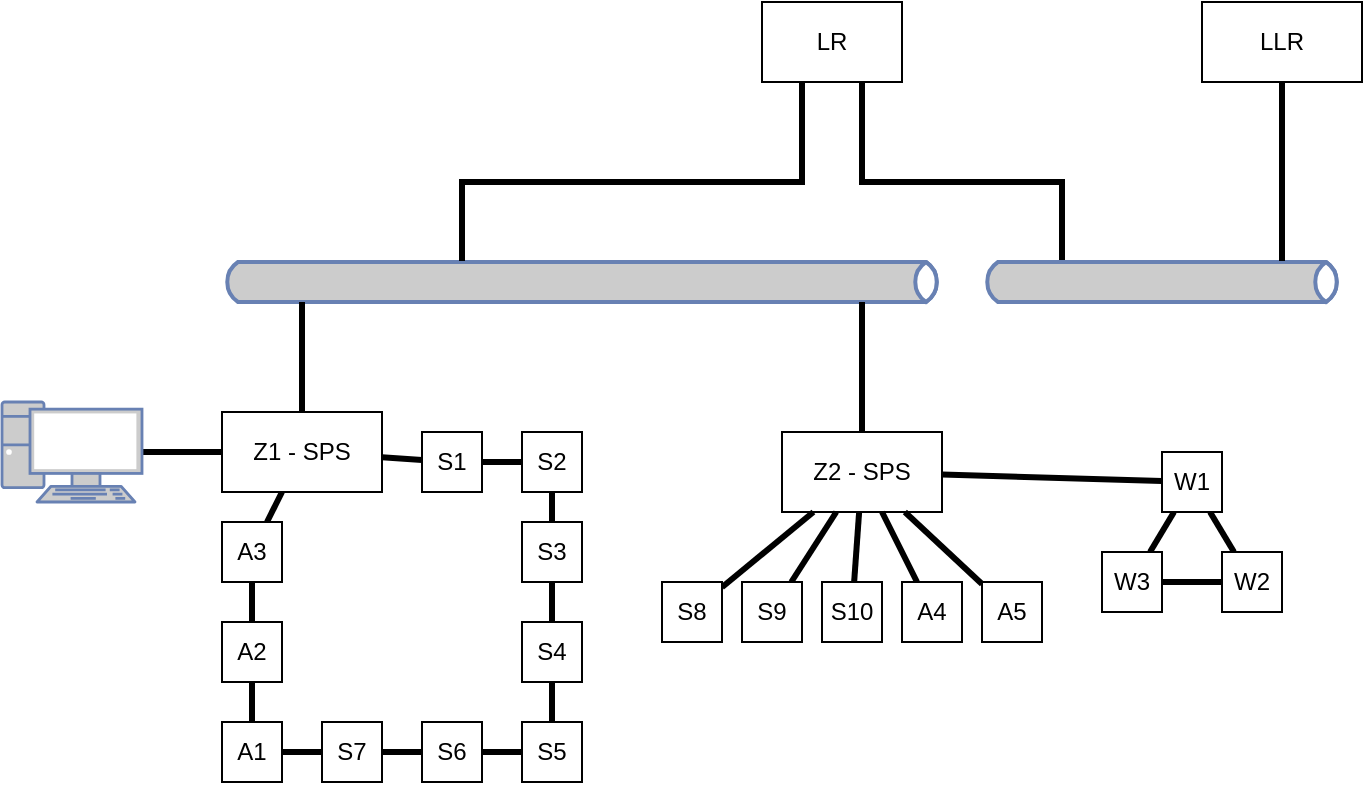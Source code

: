 <mxfile version="16.2.4" type="github">
  <diagram name="Page-1" id="bfe91b75-5d2c-26a0-9c1d-138518896778">
    <mxGraphModel dx="1138" dy="602" grid="1" gridSize="10" guides="1" tooltips="1" connect="1" arrows="1" fold="1" page="1" pageScale="1" pageWidth="1100" pageHeight="850" background="none" math="0" shadow="0">
      <root>
        <mxCell id="0" />
        <mxCell id="1" parent="0" />
        <mxCell id="INU719RJ9msbYf8EdK45-4" value="" style="html=1;fillColor=#CCCCCC;strokeColor=#6881B3;gradientColor=none;gradientDirection=north;strokeWidth=2;shape=mxgraph.networks.bus;gradientColor=none;gradientDirection=north;fontColor=#ffffff;perimeter=backbonePerimeter;backboneSize=20;" vertex="1" parent="1">
          <mxGeometry x="140" y="220" width="360" height="20" as="geometry" />
        </mxCell>
        <mxCell id="INU719RJ9msbYf8EdK45-24" style="edgeStyle=orthogonalEdgeStyle;rounded=0;orthogonalLoop=1;jettySize=auto;html=1;shape=link;strokeColor=none;" edge="1" parent="1" source="INU719RJ9msbYf8EdK45-14" target="INU719RJ9msbYf8EdK45-4">
          <mxGeometry relative="1" as="geometry">
            <Array as="points">
              <mxPoint x="380" y="160" />
              <mxPoint x="235" y="160" />
            </Array>
          </mxGeometry>
        </mxCell>
        <mxCell id="INU719RJ9msbYf8EdK45-50" style="edgeStyle=orthogonalEdgeStyle;rounded=0;orthogonalLoop=1;jettySize=auto;html=1;endArrow=none;endFill=0;strokeWidth=3;" edge="1" parent="1" source="INU719RJ9msbYf8EdK45-14" target="INU719RJ9msbYf8EdK45-19">
          <mxGeometry relative="1" as="geometry">
            <Array as="points">
              <mxPoint x="460" y="180" />
              <mxPoint x="560" y="180" />
            </Array>
          </mxGeometry>
        </mxCell>
        <mxCell id="INU719RJ9msbYf8EdK45-52" style="edgeStyle=orthogonalEdgeStyle;rounded=0;orthogonalLoop=1;jettySize=auto;html=1;endArrow=none;endFill=0;strokeWidth=3;" edge="1" parent="1" source="INU719RJ9msbYf8EdK45-14" target="INU719RJ9msbYf8EdK45-4">
          <mxGeometry relative="1" as="geometry">
            <Array as="points">
              <mxPoint x="430" y="180" />
              <mxPoint x="260" y="180" />
            </Array>
          </mxGeometry>
        </mxCell>
        <mxCell id="INU719RJ9msbYf8EdK45-14" value="LR" style="rounded=0;whiteSpace=wrap;html=1;" vertex="1" parent="1">
          <mxGeometry x="410" y="90" width="70" height="40" as="geometry" />
        </mxCell>
        <mxCell id="INU719RJ9msbYf8EdK45-19" value="" style="html=1;outlineConnect=0;fillColor=#CCCCCC;strokeColor=#6881B3;gradientColor=none;gradientDirection=north;strokeWidth=2;shape=mxgraph.networks.bus;gradientColor=none;gradientDirection=north;fontColor=#ffffff;perimeter=backbonePerimeter;backboneSize=20;" vertex="1" parent="1">
          <mxGeometry x="520" y="220" width="180" height="20" as="geometry" />
        </mxCell>
        <mxCell id="INU719RJ9msbYf8EdK45-51" style="rounded=0;orthogonalLoop=1;jettySize=auto;html=1;endArrow=none;endFill=0;strokeWidth=3;" edge="1" parent="1" source="INU719RJ9msbYf8EdK45-26" target="INU719RJ9msbYf8EdK45-19">
          <mxGeometry relative="1" as="geometry" />
        </mxCell>
        <mxCell id="INU719RJ9msbYf8EdK45-26" value="LLR" style="rounded=0;whiteSpace=wrap;html=1;" vertex="1" parent="1">
          <mxGeometry x="630" y="90" width="80" height="40" as="geometry" />
        </mxCell>
        <mxCell id="INU719RJ9msbYf8EdK45-91" style="edgeStyle=none;rounded=0;orthogonalLoop=1;jettySize=auto;html=1;endArrow=none;endFill=0;strokeWidth=3;" edge="1" parent="1" source="INU719RJ9msbYf8EdK45-28" target="INU719RJ9msbYf8EdK45-57">
          <mxGeometry relative="1" as="geometry" />
        </mxCell>
        <mxCell id="INU719RJ9msbYf8EdK45-101" style="edgeStyle=none;rounded=0;orthogonalLoop=1;jettySize=auto;html=1;endArrow=none;endFill=0;strokeWidth=3;" edge="1" parent="1" source="INU719RJ9msbYf8EdK45-28" target="INU719RJ9msbYf8EdK45-83">
          <mxGeometry relative="1" as="geometry" />
        </mxCell>
        <mxCell id="INU719RJ9msbYf8EdK45-103" style="edgeStyle=none;rounded=0;orthogonalLoop=1;jettySize=auto;html=1;endArrow=none;endFill=0;strokeWidth=3;" edge="1" parent="1" source="INU719RJ9msbYf8EdK45-28" target="INU719RJ9msbYf8EdK45-4">
          <mxGeometry relative="1" as="geometry" />
        </mxCell>
        <mxCell id="INU719RJ9msbYf8EdK45-28" value="Z1 - SPS" style="rounded=0;whiteSpace=wrap;html=1;" vertex="1" parent="1">
          <mxGeometry x="140" y="295" width="80" height="40" as="geometry" />
        </mxCell>
        <mxCell id="INU719RJ9msbYf8EdK45-92" style="edgeStyle=none;rounded=0;orthogonalLoop=1;jettySize=auto;html=1;endArrow=none;endFill=0;strokeWidth=3;" edge="1" parent="1" source="INU719RJ9msbYf8EdK45-57" target="INU719RJ9msbYf8EdK45-66">
          <mxGeometry relative="1" as="geometry" />
        </mxCell>
        <mxCell id="INU719RJ9msbYf8EdK45-57" value="S1" style="rounded=0;whiteSpace=wrap;html=1;" vertex="1" parent="1">
          <mxGeometry x="240" y="305" width="30" height="30" as="geometry" />
        </mxCell>
        <mxCell id="INU719RJ9msbYf8EdK45-93" style="edgeStyle=none;rounded=0;orthogonalLoop=1;jettySize=auto;html=1;entryX=0.5;entryY=1;entryDx=0;entryDy=0;endArrow=none;endFill=0;strokeWidth=3;" edge="1" parent="1" source="INU719RJ9msbYf8EdK45-66" target="INU719RJ9msbYf8EdK45-67">
          <mxGeometry relative="1" as="geometry" />
        </mxCell>
        <mxCell id="INU719RJ9msbYf8EdK45-66" value="S2" style="rounded=0;whiteSpace=wrap;html=1;" vertex="1" parent="1">
          <mxGeometry x="290" y="305" width="30" height="30" as="geometry" />
        </mxCell>
        <mxCell id="INU719RJ9msbYf8EdK45-94" style="edgeStyle=none;rounded=0;orthogonalLoop=1;jettySize=auto;html=1;endArrow=none;endFill=0;strokeWidth=3;" edge="1" parent="1" source="INU719RJ9msbYf8EdK45-67" target="INU719RJ9msbYf8EdK45-68">
          <mxGeometry relative="1" as="geometry" />
        </mxCell>
        <mxCell id="INU719RJ9msbYf8EdK45-67" value="S3" style="rounded=0;whiteSpace=wrap;html=1;" vertex="1" parent="1">
          <mxGeometry x="290" y="350" width="30" height="30" as="geometry" />
        </mxCell>
        <mxCell id="INU719RJ9msbYf8EdK45-95" style="edgeStyle=none;rounded=0;orthogonalLoop=1;jettySize=auto;html=1;endArrow=none;endFill=0;strokeWidth=3;" edge="1" parent="1" source="INU719RJ9msbYf8EdK45-68" target="INU719RJ9msbYf8EdK45-69">
          <mxGeometry relative="1" as="geometry" />
        </mxCell>
        <mxCell id="INU719RJ9msbYf8EdK45-68" value="S4" style="rounded=0;whiteSpace=wrap;html=1;" vertex="1" parent="1">
          <mxGeometry x="290" y="400" width="30" height="30" as="geometry" />
        </mxCell>
        <mxCell id="INU719RJ9msbYf8EdK45-96" style="edgeStyle=none;rounded=0;orthogonalLoop=1;jettySize=auto;html=1;endArrow=none;endFill=0;strokeWidth=3;" edge="1" parent="1" source="INU719RJ9msbYf8EdK45-69" target="INU719RJ9msbYf8EdK45-70">
          <mxGeometry relative="1" as="geometry" />
        </mxCell>
        <mxCell id="INU719RJ9msbYf8EdK45-69" value="S5" style="rounded=0;whiteSpace=wrap;html=1;" vertex="1" parent="1">
          <mxGeometry x="290" y="450" width="30" height="30" as="geometry" />
        </mxCell>
        <mxCell id="INU719RJ9msbYf8EdK45-97" style="edgeStyle=none;rounded=0;orthogonalLoop=1;jettySize=auto;html=1;endArrow=none;endFill=0;strokeWidth=3;" edge="1" parent="1" source="INU719RJ9msbYf8EdK45-70" target="INU719RJ9msbYf8EdK45-71">
          <mxGeometry relative="1" as="geometry" />
        </mxCell>
        <mxCell id="INU719RJ9msbYf8EdK45-70" value="S6" style="rounded=0;whiteSpace=wrap;html=1;" vertex="1" parent="1">
          <mxGeometry x="240" y="450" width="30" height="30" as="geometry" />
        </mxCell>
        <mxCell id="INU719RJ9msbYf8EdK45-98" style="edgeStyle=none;rounded=0;orthogonalLoop=1;jettySize=auto;html=1;endArrow=none;endFill=0;strokeWidth=3;" edge="1" parent="1" source="INU719RJ9msbYf8EdK45-71" target="INU719RJ9msbYf8EdK45-81">
          <mxGeometry relative="1" as="geometry" />
        </mxCell>
        <mxCell id="INU719RJ9msbYf8EdK45-71" value="S7" style="rounded=0;whiteSpace=wrap;html=1;" vertex="1" parent="1">
          <mxGeometry x="190" y="450" width="30" height="30" as="geometry" />
        </mxCell>
        <mxCell id="INU719RJ9msbYf8EdK45-99" style="edgeStyle=none;rounded=0;orthogonalLoop=1;jettySize=auto;html=1;endArrow=none;endFill=0;strokeWidth=3;" edge="1" parent="1" source="INU719RJ9msbYf8EdK45-81" target="INU719RJ9msbYf8EdK45-82">
          <mxGeometry relative="1" as="geometry" />
        </mxCell>
        <mxCell id="INU719RJ9msbYf8EdK45-81" value="A1" style="rounded=0;whiteSpace=wrap;html=1;" vertex="1" parent="1">
          <mxGeometry x="140" y="450" width="30" height="30" as="geometry" />
        </mxCell>
        <mxCell id="INU719RJ9msbYf8EdK45-100" style="edgeStyle=none;rounded=0;orthogonalLoop=1;jettySize=auto;html=1;endArrow=none;endFill=0;strokeWidth=3;" edge="1" parent="1" source="INU719RJ9msbYf8EdK45-82" target="INU719RJ9msbYf8EdK45-83">
          <mxGeometry relative="1" as="geometry" />
        </mxCell>
        <mxCell id="INU719RJ9msbYf8EdK45-82" value="A2" style="rounded=0;whiteSpace=wrap;html=1;" vertex="1" parent="1">
          <mxGeometry x="140" y="400" width="30" height="30" as="geometry" />
        </mxCell>
        <mxCell id="INU719RJ9msbYf8EdK45-83" value="A3" style="rounded=0;whiteSpace=wrap;html=1;" vertex="1" parent="1">
          <mxGeometry x="140" y="350" width="30" height="30" as="geometry" />
        </mxCell>
        <mxCell id="INU719RJ9msbYf8EdK45-105" style="edgeStyle=none;rounded=0;orthogonalLoop=1;jettySize=auto;html=1;endArrow=none;endFill=0;strokeWidth=3;" edge="1" parent="1" source="INU719RJ9msbYf8EdK45-104" target="INU719RJ9msbYf8EdK45-28">
          <mxGeometry relative="1" as="geometry" />
        </mxCell>
        <mxCell id="INU719RJ9msbYf8EdK45-104" value="" style="fontColor=#0066CC;verticalAlign=top;verticalLabelPosition=bottom;labelPosition=center;align=center;html=1;outlineConnect=0;fillColor=#CCCCCC;strokeColor=#6881B3;gradientColor=none;gradientDirection=north;strokeWidth=2;shape=mxgraph.networks.pc;" vertex="1" parent="1">
          <mxGeometry x="30" y="290" width="70" height="50" as="geometry" />
        </mxCell>
        <mxCell id="INU719RJ9msbYf8EdK45-110" style="edgeStyle=none;rounded=0;orthogonalLoop=1;jettySize=auto;html=1;endArrow=none;endFill=0;strokeWidth=3;" edge="1" parent="1" source="INU719RJ9msbYf8EdK45-107" target="INU719RJ9msbYf8EdK45-108">
          <mxGeometry relative="1" as="geometry" />
        </mxCell>
        <mxCell id="INU719RJ9msbYf8EdK45-112" style="edgeStyle=none;rounded=0;orthogonalLoop=1;jettySize=auto;html=1;endArrow=none;endFill=0;strokeWidth=3;" edge="1" parent="1" source="INU719RJ9msbYf8EdK45-107" target="INU719RJ9msbYf8EdK45-109">
          <mxGeometry relative="1" as="geometry" />
        </mxCell>
        <mxCell id="INU719RJ9msbYf8EdK45-107" value="W1" style="rounded=0;whiteSpace=wrap;html=1;" vertex="1" parent="1">
          <mxGeometry x="610" y="315" width="30" height="30" as="geometry" />
        </mxCell>
        <mxCell id="INU719RJ9msbYf8EdK45-111" style="edgeStyle=none;rounded=0;orthogonalLoop=1;jettySize=auto;html=1;endArrow=none;endFill=0;strokeWidth=3;" edge="1" parent="1" source="INU719RJ9msbYf8EdK45-108" target="INU719RJ9msbYf8EdK45-109">
          <mxGeometry relative="1" as="geometry" />
        </mxCell>
        <mxCell id="INU719RJ9msbYf8EdK45-108" value="&lt;div&gt;W2&lt;/div&gt;" style="rounded=0;whiteSpace=wrap;html=1;" vertex="1" parent="1">
          <mxGeometry x="640" y="365" width="30" height="30" as="geometry" />
        </mxCell>
        <mxCell id="INU719RJ9msbYf8EdK45-109" value="W3" style="rounded=0;whiteSpace=wrap;html=1;" vertex="1" parent="1">
          <mxGeometry x="580" y="365" width="30" height="30" as="geometry" />
        </mxCell>
        <mxCell id="INU719RJ9msbYf8EdK45-114" style="edgeStyle=none;rounded=0;orthogonalLoop=1;jettySize=auto;html=1;endArrow=none;endFill=0;strokeWidth=3;" edge="1" parent="1" source="INU719RJ9msbYf8EdK45-113" target="INU719RJ9msbYf8EdK45-107">
          <mxGeometry relative="1" as="geometry" />
        </mxCell>
        <mxCell id="INU719RJ9msbYf8EdK45-126" style="edgeStyle=none;rounded=0;orthogonalLoop=1;jettySize=auto;html=1;endArrow=none;endFill=0;strokeWidth=3;" edge="1" parent="1" source="INU719RJ9msbYf8EdK45-113" target="INU719RJ9msbYf8EdK45-4">
          <mxGeometry relative="1" as="geometry" />
        </mxCell>
        <mxCell id="INU719RJ9msbYf8EdK45-113" value="Z2 - SPS" style="rounded=0;whiteSpace=wrap;html=1;" vertex="1" parent="1">
          <mxGeometry x="420" y="305" width="80" height="40" as="geometry" />
        </mxCell>
        <mxCell id="INU719RJ9msbYf8EdK45-121" style="edgeStyle=none;rounded=0;orthogonalLoop=1;jettySize=auto;html=1;endArrow=none;endFill=0;strokeWidth=3;" edge="1" parent="1" source="INU719RJ9msbYf8EdK45-115" target="INU719RJ9msbYf8EdK45-113">
          <mxGeometry relative="1" as="geometry" />
        </mxCell>
        <mxCell id="INU719RJ9msbYf8EdK45-115" value="S8" style="rounded=0;whiteSpace=wrap;html=1;" vertex="1" parent="1">
          <mxGeometry x="360" y="380" width="30" height="30" as="geometry" />
        </mxCell>
        <mxCell id="INU719RJ9msbYf8EdK45-125" style="edgeStyle=none;rounded=0;orthogonalLoop=1;jettySize=auto;html=1;endArrow=none;endFill=0;strokeWidth=3;" edge="1" parent="1" source="INU719RJ9msbYf8EdK45-116" target="INU719RJ9msbYf8EdK45-113">
          <mxGeometry relative="1" as="geometry" />
        </mxCell>
        <mxCell id="INU719RJ9msbYf8EdK45-116" value="A5" style="rounded=0;whiteSpace=wrap;html=1;" vertex="1" parent="1">
          <mxGeometry x="520" y="380" width="30" height="30" as="geometry" />
        </mxCell>
        <mxCell id="INU719RJ9msbYf8EdK45-124" style="edgeStyle=none;rounded=0;orthogonalLoop=1;jettySize=auto;html=1;endArrow=none;endFill=0;strokeWidth=3;" edge="1" parent="1" source="INU719RJ9msbYf8EdK45-117" target="INU719RJ9msbYf8EdK45-113">
          <mxGeometry relative="1" as="geometry" />
        </mxCell>
        <mxCell id="INU719RJ9msbYf8EdK45-117" value="A4" style="rounded=0;whiteSpace=wrap;html=1;" vertex="1" parent="1">
          <mxGeometry x="480" y="380" width="30" height="30" as="geometry" />
        </mxCell>
        <mxCell id="INU719RJ9msbYf8EdK45-123" style="edgeStyle=none;rounded=0;orthogonalLoop=1;jettySize=auto;html=1;endArrow=none;endFill=0;strokeWidth=3;" edge="1" parent="1" source="INU719RJ9msbYf8EdK45-118" target="INU719RJ9msbYf8EdK45-113">
          <mxGeometry relative="1" as="geometry" />
        </mxCell>
        <mxCell id="INU719RJ9msbYf8EdK45-118" value="S10" style="rounded=0;whiteSpace=wrap;html=1;" vertex="1" parent="1">
          <mxGeometry x="440" y="380" width="30" height="30" as="geometry" />
        </mxCell>
        <mxCell id="INU719RJ9msbYf8EdK45-122" style="edgeStyle=none;rounded=0;orthogonalLoop=1;jettySize=auto;html=1;endArrow=none;endFill=0;strokeWidth=3;" edge="1" parent="1" source="INU719RJ9msbYf8EdK45-119" target="INU719RJ9msbYf8EdK45-113">
          <mxGeometry relative="1" as="geometry" />
        </mxCell>
        <mxCell id="INU719RJ9msbYf8EdK45-119" value="S9" style="rounded=0;whiteSpace=wrap;html=1;" vertex="1" parent="1">
          <mxGeometry x="400" y="380" width="30" height="30" as="geometry" />
        </mxCell>
      </root>
    </mxGraphModel>
  </diagram>
</mxfile>
